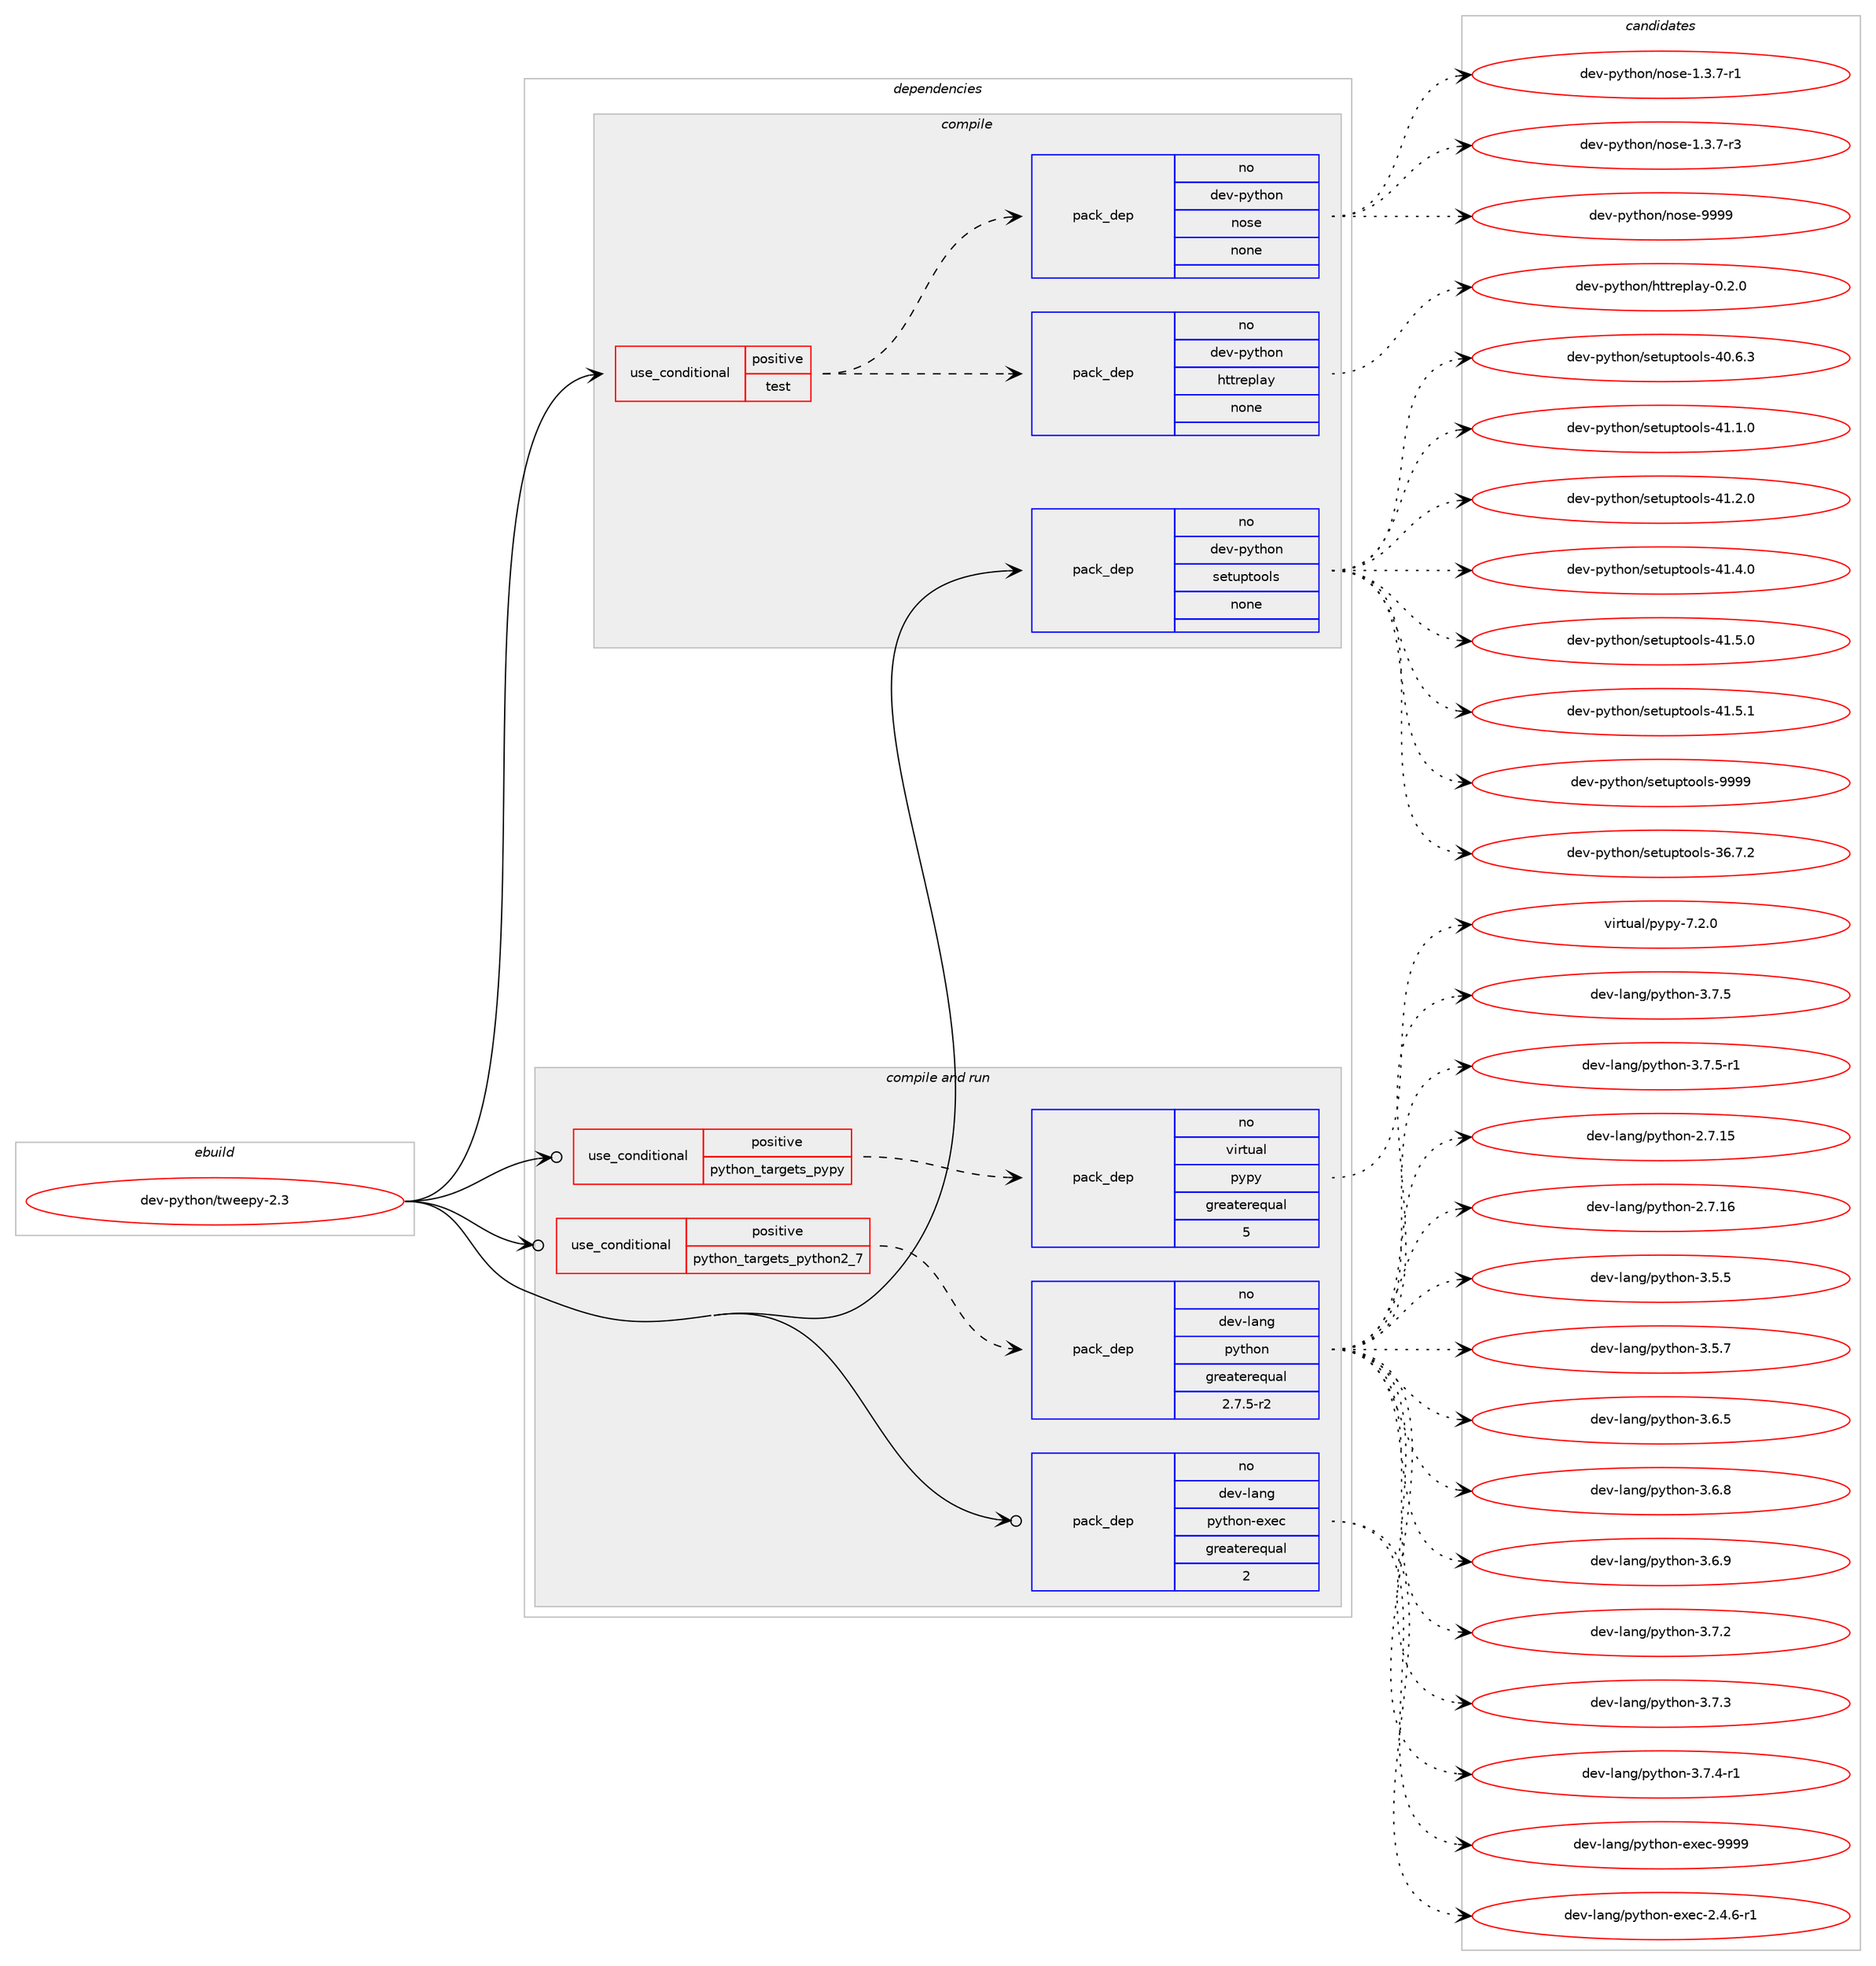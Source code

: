 digraph prolog {

# *************
# Graph options
# *************

newrank=true;
concentrate=true;
compound=true;
graph [rankdir=LR,fontname=Helvetica,fontsize=10,ranksep=1.5];#, ranksep=2.5, nodesep=0.2];
edge  [arrowhead=vee];
node  [fontname=Helvetica,fontsize=10];

# **********
# The ebuild
# **********

subgraph cluster_leftcol {
color=gray;
rank=same;
label=<<i>ebuild</i>>;
id [label="dev-python/tweepy-2.3", color=red, width=4, href="../dev-python/tweepy-2.3.svg"];
}

# ****************
# The dependencies
# ****************

subgraph cluster_midcol {
color=gray;
label=<<i>dependencies</i>>;
subgraph cluster_compile {
fillcolor="#eeeeee";
style=filled;
label=<<i>compile</i>>;
subgraph cond150717 {
dependency641521 [label=<<TABLE BORDER="0" CELLBORDER="1" CELLSPACING="0" CELLPADDING="4"><TR><TD ROWSPAN="3" CELLPADDING="10">use_conditional</TD></TR><TR><TD>positive</TD></TR><TR><TD>test</TD></TR></TABLE>>, shape=none, color=red];
subgraph pack478922 {
dependency641522 [label=<<TABLE BORDER="0" CELLBORDER="1" CELLSPACING="0" CELLPADDING="4" WIDTH="220"><TR><TD ROWSPAN="6" CELLPADDING="30">pack_dep</TD></TR><TR><TD WIDTH="110">no</TD></TR><TR><TD>dev-python</TD></TR><TR><TD>httreplay</TD></TR><TR><TD>none</TD></TR><TR><TD></TD></TR></TABLE>>, shape=none, color=blue];
}
dependency641521:e -> dependency641522:w [weight=20,style="dashed",arrowhead="vee"];
subgraph pack478923 {
dependency641523 [label=<<TABLE BORDER="0" CELLBORDER="1" CELLSPACING="0" CELLPADDING="4" WIDTH="220"><TR><TD ROWSPAN="6" CELLPADDING="30">pack_dep</TD></TR><TR><TD WIDTH="110">no</TD></TR><TR><TD>dev-python</TD></TR><TR><TD>nose</TD></TR><TR><TD>none</TD></TR><TR><TD></TD></TR></TABLE>>, shape=none, color=blue];
}
dependency641521:e -> dependency641523:w [weight=20,style="dashed",arrowhead="vee"];
}
id:e -> dependency641521:w [weight=20,style="solid",arrowhead="vee"];
subgraph pack478924 {
dependency641524 [label=<<TABLE BORDER="0" CELLBORDER="1" CELLSPACING="0" CELLPADDING="4" WIDTH="220"><TR><TD ROWSPAN="6" CELLPADDING="30">pack_dep</TD></TR><TR><TD WIDTH="110">no</TD></TR><TR><TD>dev-python</TD></TR><TR><TD>setuptools</TD></TR><TR><TD>none</TD></TR><TR><TD></TD></TR></TABLE>>, shape=none, color=blue];
}
id:e -> dependency641524:w [weight=20,style="solid",arrowhead="vee"];
}
subgraph cluster_compileandrun {
fillcolor="#eeeeee";
style=filled;
label=<<i>compile and run</i>>;
subgraph cond150718 {
dependency641525 [label=<<TABLE BORDER="0" CELLBORDER="1" CELLSPACING="0" CELLPADDING="4"><TR><TD ROWSPAN="3" CELLPADDING="10">use_conditional</TD></TR><TR><TD>positive</TD></TR><TR><TD>python_targets_pypy</TD></TR></TABLE>>, shape=none, color=red];
subgraph pack478925 {
dependency641526 [label=<<TABLE BORDER="0" CELLBORDER="1" CELLSPACING="0" CELLPADDING="4" WIDTH="220"><TR><TD ROWSPAN="6" CELLPADDING="30">pack_dep</TD></TR><TR><TD WIDTH="110">no</TD></TR><TR><TD>virtual</TD></TR><TR><TD>pypy</TD></TR><TR><TD>greaterequal</TD></TR><TR><TD>5</TD></TR></TABLE>>, shape=none, color=blue];
}
dependency641525:e -> dependency641526:w [weight=20,style="dashed",arrowhead="vee"];
}
id:e -> dependency641525:w [weight=20,style="solid",arrowhead="odotvee"];
subgraph cond150719 {
dependency641527 [label=<<TABLE BORDER="0" CELLBORDER="1" CELLSPACING="0" CELLPADDING="4"><TR><TD ROWSPAN="3" CELLPADDING="10">use_conditional</TD></TR><TR><TD>positive</TD></TR><TR><TD>python_targets_python2_7</TD></TR></TABLE>>, shape=none, color=red];
subgraph pack478926 {
dependency641528 [label=<<TABLE BORDER="0" CELLBORDER="1" CELLSPACING="0" CELLPADDING="4" WIDTH="220"><TR><TD ROWSPAN="6" CELLPADDING="30">pack_dep</TD></TR><TR><TD WIDTH="110">no</TD></TR><TR><TD>dev-lang</TD></TR><TR><TD>python</TD></TR><TR><TD>greaterequal</TD></TR><TR><TD>2.7.5-r2</TD></TR></TABLE>>, shape=none, color=blue];
}
dependency641527:e -> dependency641528:w [weight=20,style="dashed",arrowhead="vee"];
}
id:e -> dependency641527:w [weight=20,style="solid",arrowhead="odotvee"];
subgraph pack478927 {
dependency641529 [label=<<TABLE BORDER="0" CELLBORDER="1" CELLSPACING="0" CELLPADDING="4" WIDTH="220"><TR><TD ROWSPAN="6" CELLPADDING="30">pack_dep</TD></TR><TR><TD WIDTH="110">no</TD></TR><TR><TD>dev-lang</TD></TR><TR><TD>python-exec</TD></TR><TR><TD>greaterequal</TD></TR><TR><TD>2</TD></TR></TABLE>>, shape=none, color=blue];
}
id:e -> dependency641529:w [weight=20,style="solid",arrowhead="odotvee"];
}
subgraph cluster_run {
fillcolor="#eeeeee";
style=filled;
label=<<i>run</i>>;
}
}

# **************
# The candidates
# **************

subgraph cluster_choices {
rank=same;
color=gray;
label=<<i>candidates</i>>;

subgraph choice478922 {
color=black;
nodesep=1;
choice100101118451121211161041111104710411611611410111210897121454846504648 [label="dev-python/httreplay-0.2.0", color=red, width=4,href="../dev-python/httreplay-0.2.0.svg"];
dependency641522:e -> choice100101118451121211161041111104710411611611410111210897121454846504648:w [style=dotted,weight="100"];
}
subgraph choice478923 {
color=black;
nodesep=1;
choice10010111845112121116104111110471101111151014549465146554511449 [label="dev-python/nose-1.3.7-r1", color=red, width=4,href="../dev-python/nose-1.3.7-r1.svg"];
choice10010111845112121116104111110471101111151014549465146554511451 [label="dev-python/nose-1.3.7-r3", color=red, width=4,href="../dev-python/nose-1.3.7-r3.svg"];
choice10010111845112121116104111110471101111151014557575757 [label="dev-python/nose-9999", color=red, width=4,href="../dev-python/nose-9999.svg"];
dependency641523:e -> choice10010111845112121116104111110471101111151014549465146554511449:w [style=dotted,weight="100"];
dependency641523:e -> choice10010111845112121116104111110471101111151014549465146554511451:w [style=dotted,weight="100"];
dependency641523:e -> choice10010111845112121116104111110471101111151014557575757:w [style=dotted,weight="100"];
}
subgraph choice478924 {
color=black;
nodesep=1;
choice100101118451121211161041111104711510111611711211611111110811545515446554650 [label="dev-python/setuptools-36.7.2", color=red, width=4,href="../dev-python/setuptools-36.7.2.svg"];
choice100101118451121211161041111104711510111611711211611111110811545524846544651 [label="dev-python/setuptools-40.6.3", color=red, width=4,href="../dev-python/setuptools-40.6.3.svg"];
choice100101118451121211161041111104711510111611711211611111110811545524946494648 [label="dev-python/setuptools-41.1.0", color=red, width=4,href="../dev-python/setuptools-41.1.0.svg"];
choice100101118451121211161041111104711510111611711211611111110811545524946504648 [label="dev-python/setuptools-41.2.0", color=red, width=4,href="../dev-python/setuptools-41.2.0.svg"];
choice100101118451121211161041111104711510111611711211611111110811545524946524648 [label="dev-python/setuptools-41.4.0", color=red, width=4,href="../dev-python/setuptools-41.4.0.svg"];
choice100101118451121211161041111104711510111611711211611111110811545524946534648 [label="dev-python/setuptools-41.5.0", color=red, width=4,href="../dev-python/setuptools-41.5.0.svg"];
choice100101118451121211161041111104711510111611711211611111110811545524946534649 [label="dev-python/setuptools-41.5.1", color=red, width=4,href="../dev-python/setuptools-41.5.1.svg"];
choice10010111845112121116104111110471151011161171121161111111081154557575757 [label="dev-python/setuptools-9999", color=red, width=4,href="../dev-python/setuptools-9999.svg"];
dependency641524:e -> choice100101118451121211161041111104711510111611711211611111110811545515446554650:w [style=dotted,weight="100"];
dependency641524:e -> choice100101118451121211161041111104711510111611711211611111110811545524846544651:w [style=dotted,weight="100"];
dependency641524:e -> choice100101118451121211161041111104711510111611711211611111110811545524946494648:w [style=dotted,weight="100"];
dependency641524:e -> choice100101118451121211161041111104711510111611711211611111110811545524946504648:w [style=dotted,weight="100"];
dependency641524:e -> choice100101118451121211161041111104711510111611711211611111110811545524946524648:w [style=dotted,weight="100"];
dependency641524:e -> choice100101118451121211161041111104711510111611711211611111110811545524946534648:w [style=dotted,weight="100"];
dependency641524:e -> choice100101118451121211161041111104711510111611711211611111110811545524946534649:w [style=dotted,weight="100"];
dependency641524:e -> choice10010111845112121116104111110471151011161171121161111111081154557575757:w [style=dotted,weight="100"];
}
subgraph choice478925 {
color=black;
nodesep=1;
choice1181051141161179710847112121112121455546504648 [label="virtual/pypy-7.2.0", color=red, width=4,href="../virtual/pypy-7.2.0.svg"];
dependency641526:e -> choice1181051141161179710847112121112121455546504648:w [style=dotted,weight="100"];
}
subgraph choice478926 {
color=black;
nodesep=1;
choice10010111845108971101034711212111610411111045504655464953 [label="dev-lang/python-2.7.15", color=red, width=4,href="../dev-lang/python-2.7.15.svg"];
choice10010111845108971101034711212111610411111045504655464954 [label="dev-lang/python-2.7.16", color=red, width=4,href="../dev-lang/python-2.7.16.svg"];
choice100101118451089711010347112121116104111110455146534653 [label="dev-lang/python-3.5.5", color=red, width=4,href="../dev-lang/python-3.5.5.svg"];
choice100101118451089711010347112121116104111110455146534655 [label="dev-lang/python-3.5.7", color=red, width=4,href="../dev-lang/python-3.5.7.svg"];
choice100101118451089711010347112121116104111110455146544653 [label="dev-lang/python-3.6.5", color=red, width=4,href="../dev-lang/python-3.6.5.svg"];
choice100101118451089711010347112121116104111110455146544656 [label="dev-lang/python-3.6.8", color=red, width=4,href="../dev-lang/python-3.6.8.svg"];
choice100101118451089711010347112121116104111110455146544657 [label="dev-lang/python-3.6.9", color=red, width=4,href="../dev-lang/python-3.6.9.svg"];
choice100101118451089711010347112121116104111110455146554650 [label="dev-lang/python-3.7.2", color=red, width=4,href="../dev-lang/python-3.7.2.svg"];
choice100101118451089711010347112121116104111110455146554651 [label="dev-lang/python-3.7.3", color=red, width=4,href="../dev-lang/python-3.7.3.svg"];
choice1001011184510897110103471121211161041111104551465546524511449 [label="dev-lang/python-3.7.4-r1", color=red, width=4,href="../dev-lang/python-3.7.4-r1.svg"];
choice100101118451089711010347112121116104111110455146554653 [label="dev-lang/python-3.7.5", color=red, width=4,href="../dev-lang/python-3.7.5.svg"];
choice1001011184510897110103471121211161041111104551465546534511449 [label="dev-lang/python-3.7.5-r1", color=red, width=4,href="../dev-lang/python-3.7.5-r1.svg"];
dependency641528:e -> choice10010111845108971101034711212111610411111045504655464953:w [style=dotted,weight="100"];
dependency641528:e -> choice10010111845108971101034711212111610411111045504655464954:w [style=dotted,weight="100"];
dependency641528:e -> choice100101118451089711010347112121116104111110455146534653:w [style=dotted,weight="100"];
dependency641528:e -> choice100101118451089711010347112121116104111110455146534655:w [style=dotted,weight="100"];
dependency641528:e -> choice100101118451089711010347112121116104111110455146544653:w [style=dotted,weight="100"];
dependency641528:e -> choice100101118451089711010347112121116104111110455146544656:w [style=dotted,weight="100"];
dependency641528:e -> choice100101118451089711010347112121116104111110455146544657:w [style=dotted,weight="100"];
dependency641528:e -> choice100101118451089711010347112121116104111110455146554650:w [style=dotted,weight="100"];
dependency641528:e -> choice100101118451089711010347112121116104111110455146554651:w [style=dotted,weight="100"];
dependency641528:e -> choice1001011184510897110103471121211161041111104551465546524511449:w [style=dotted,weight="100"];
dependency641528:e -> choice100101118451089711010347112121116104111110455146554653:w [style=dotted,weight="100"];
dependency641528:e -> choice1001011184510897110103471121211161041111104551465546534511449:w [style=dotted,weight="100"];
}
subgraph choice478927 {
color=black;
nodesep=1;
choice10010111845108971101034711212111610411111045101120101994550465246544511449 [label="dev-lang/python-exec-2.4.6-r1", color=red, width=4,href="../dev-lang/python-exec-2.4.6-r1.svg"];
choice10010111845108971101034711212111610411111045101120101994557575757 [label="dev-lang/python-exec-9999", color=red, width=4,href="../dev-lang/python-exec-9999.svg"];
dependency641529:e -> choice10010111845108971101034711212111610411111045101120101994550465246544511449:w [style=dotted,weight="100"];
dependency641529:e -> choice10010111845108971101034711212111610411111045101120101994557575757:w [style=dotted,weight="100"];
}
}

}
